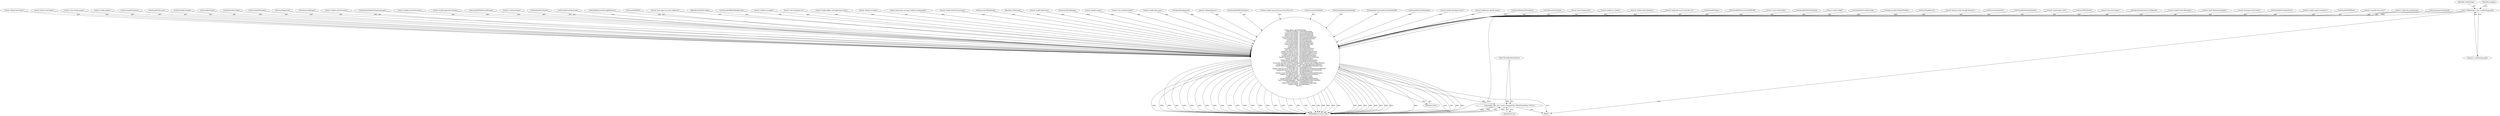 digraph "0_Chrome_5a2de6455f565783c73e53eae2c8b953e7d48520_0@pointer" {
"1000155" [label="(Call,g_object_get(webSettings,\n                 \"default-encoding\", &defaultEncoding,\n                 \"cursive-font-family\", &cursiveFontFamily,\n                 \"default-font-family\", &defaultFontFamily,\n                 \"fantasy-font-family\", &fantasyFontFamily,\n                 \"monospace-font-family\", &monospaceFontFamily,\n                 \"sans-serif-font-family\", &sansSerifFontFamily,\n                 \"serif-font-family\", &serifFontFamily,\n                 \"auto-load-images\", &autoLoadImages,\n                 \"auto-shrink-images\", &autoShrinkImages,\n                 \"print-backgrounds\", &printBackgrounds,\n                 \"enable-scripts\", &enableScripts,\n                 \"enable-plugins\", &enablePlugins,\n                 \"resizable-text-areas\", &resizableTextAreas,\n                 \"user-stylesheet-uri\", &userStylesheetUri,\n                 \"enable-developer-extras\", &enableDeveloperExtras,\n                 \"enable-private-browsing\", &enablePrivateBrowsing,\n                 \"enable-caret-browsing\", &enableCaretBrowsing,\n                 \"enable-html5-database\", &enableHTML5Database,\n                 \"enable-html5-local-storage\", &enableHTML5LocalStorage,\n                 \"enable-xss-auditor\", &enableXSSAuditor,\n                 \"enable-spatial-navigation\", &enableSpatialNavigation,\n                 \"enable-frame-flattening\", &enableFrameFlattening,\n                 \"javascript-can-open-windows-automatically\", &javascriptCanOpenWindows,\n                 \"javascript-can-access-clipboard\", &javaScriptCanAccessClipboard,\n                 \"enable-offline-web-application-cache\", &enableOfflineWebAppCache,\n                 \"editing-behavior\", &editingBehavior,\n                 \"enable-universal-access-from-file-uris\", &enableUniversalAccessFromFileURI,\n                 \"enable-file-access-from-file-uris\", &enableFileAccessFromFileURI,\n                 \"enable-dom-paste\", &enableDOMPaste,\n                 \"tab-key-cycles-through-elements\", &tabKeyCyclesThroughElements,\n                 \"enable-site-specific-quirks\", &enableSiteSpecificQuirks,\n                  \"enable-page-cache\", &usePageCache,\n                  \"enable-java-applet\", &enableJavaApplet,\n                  \"enable-hyperlink-auditing\", &enableHyperlinkAuditing,\n                  \"spell-checking-languages\", &defaultSpellCheckingLanguages,\n                  \"enable-fullscreen\", &enableFullscreen,\n                  \"enable-dns-prefetching\", &enableDNSPrefetching,\n                 \"enable-webgl\", &enableWebGL,\n                 NULL))"];
"1000110" [label="(Call,* webSettings = priv->webSettings.get())"];
"1000381" [label="(Call,webkit_web_view_screen_changed(GTK_WIDGET(webView), NULL))"];
"1000242" [label="(Call,&enableDOMPaste)"];
"1000193" [label="(Literal,\"resizable-text-areas\")"];
"1000265" [label="(Literal,\"enable-dns-prefetching\")"];
"1000170" [label="(Call,&monospaceFontFamily)"];
"1000382" [label="(Call,GTK_WIDGET(webView))"];
"1000163" [label="(Literal,\"default-font-family\")"];
"1000271" [label="(Identifier,NULL)"];
"1000166" [label="(Literal,\"fantasy-font-family\")"];
"1000181" [label="(Literal,\"auto-shrink-images\")"];
"1000190" [label="(Literal,\"enable-plugins\")"];
"1000194" [label="(Call,&resizableTextAreas)"];
"1000263" [label="(Call,&enableFullscreen)"];
"1000254" [label="(Call,&enableJavaApplet)"];
"1000188" [label="(Call,&enableScripts)"];
"1000158" [label="(Call,&defaultEncoding)"];
"1000112" [label="(Call,priv->webSettings.get())"];
"1000215" [label="(Call,&enableXSSAuditor)"];
"1000251" [label="(Call,&usePageCache)"];
"1000179" [label="(Call,&autoLoadImages)"];
"1000205" [label="(Literal,\"enable-caret-browsing\")"];
"1000260" [label="(Call,&defaultSpellCheckingLanguages)"];
"1000202" [label="(Literal,\"enable-private-browsing\")"];
"1000256" [label="(Literal,\"enable-hyperlink-auditing\")"];
"1000212" [label="(Call,&enableHTML5LocalStorage)"];
"1000175" [label="(Literal,\"serif-font-family\")"];
"1000164" [label="(Call,&defaultFontFamily)"];
"1000206" [label="(Call,&enableCaretBrowsing)"];
"1000245" [label="(Call,&tabKeyCyclesThroughElements)"];
"1000269" [label="(Call,&enableWebGL)"];
"1000226" [label="(Literal,\"javascript-can-access-clipboard\")"];
"1000273" [label="(Identifier,defaultEncoding)"];
"1000230" [label="(Call,&enableOfflineWebAppCache)"];
"1000253" [label="(Literal,\"enable-java-applet\")"];
"1000196" [label="(Literal,\"user-stylesheet-uri\")"];
"1000229" [label="(Literal,\"enable-offline-web-application-cache\")"];
"1000157" [label="(Literal,\"default-encoding\")"];
"1000223" [label="(Literal,\"javascript-can-open-windows-automatically\")"];
"1000211" [label="(Literal,\"enable-html5-local-storage\")"];
"1000173" [label="(Call,&sansSerifFontFamily)"];
"1000156" [label="(Identifier,webSettings)"];
"1000110" [label="(Call,* webSettings = priv->webSettings.get())"];
"1000262" [label="(Literal,\"enable-fullscreen\")"];
"1000182" [label="(Call,&autoShrinkImages)"];
"1000187" [label="(Literal,\"enable-scripts\")"];
"1000172" [label="(Literal,\"sans-serif-font-family\")"];
"1000241" [label="(Literal,\"enable-dom-paste\")"];
"1000185" [label="(Call,&printBackgrounds)"];
"1000232" [label="(Literal,\"editing-behavior\")"];
"1000209" [label="(Call,&enableHTML5Database)"];
"1000235" [label="(Literal,\"enable-universal-access-from-file-uris\")"];
"1000161" [label="(Call,&cursiveFontFamily)"];
"1000257" [label="(Call,&enableHyperlinkAuditing)"];
"1000236" [label="(Call,&enableUniversalAccessFromFileURI)"];
"1000221" [label="(Call,&enableFrameFlattening)"];
"1000199" [label="(Literal,\"enable-developer-extras\")"];
"1000155" [label="(Call,g_object_get(webSettings,\n                 \"default-encoding\", &defaultEncoding,\n                 \"cursive-font-family\", &cursiveFontFamily,\n                 \"default-font-family\", &defaultFontFamily,\n                 \"fantasy-font-family\", &fantasyFontFamily,\n                 \"monospace-font-family\", &monospaceFontFamily,\n                 \"sans-serif-font-family\", &sansSerifFontFamily,\n                 \"serif-font-family\", &serifFontFamily,\n                 \"auto-load-images\", &autoLoadImages,\n                 \"auto-shrink-images\", &autoShrinkImages,\n                 \"print-backgrounds\", &printBackgrounds,\n                 \"enable-scripts\", &enableScripts,\n                 \"enable-plugins\", &enablePlugins,\n                 \"resizable-text-areas\", &resizableTextAreas,\n                 \"user-stylesheet-uri\", &userStylesheetUri,\n                 \"enable-developer-extras\", &enableDeveloperExtras,\n                 \"enable-private-browsing\", &enablePrivateBrowsing,\n                 \"enable-caret-browsing\", &enableCaretBrowsing,\n                 \"enable-html5-database\", &enableHTML5Database,\n                 \"enable-html5-local-storage\", &enableHTML5LocalStorage,\n                 \"enable-xss-auditor\", &enableXSSAuditor,\n                 \"enable-spatial-navigation\", &enableSpatialNavigation,\n                 \"enable-frame-flattening\", &enableFrameFlattening,\n                 \"javascript-can-open-windows-automatically\", &javascriptCanOpenWindows,\n                 \"javascript-can-access-clipboard\", &javaScriptCanAccessClipboard,\n                 \"enable-offline-web-application-cache\", &enableOfflineWebAppCache,\n                 \"editing-behavior\", &editingBehavior,\n                 \"enable-universal-access-from-file-uris\", &enableUniversalAccessFromFileURI,\n                 \"enable-file-access-from-file-uris\", &enableFileAccessFromFileURI,\n                 \"enable-dom-paste\", &enableDOMPaste,\n                 \"tab-key-cycles-through-elements\", &tabKeyCyclesThroughElements,\n                 \"enable-site-specific-quirks\", &enableSiteSpecificQuirks,\n                  \"enable-page-cache\", &usePageCache,\n                  \"enable-java-applet\", &enableJavaApplet,\n                  \"enable-hyperlink-auditing\", &enableHyperlinkAuditing,\n                  \"spell-checking-languages\", &defaultSpellCheckingLanguages,\n                  \"enable-fullscreen\", &enableFullscreen,\n                  \"enable-dns-prefetching\", &enableDNSPrefetching,\n                 \"enable-webgl\", &enableWebGL,\n                 NULL))"];
"1000247" [label="(Literal,\"enable-site-specific-quirks\")"];
"1000218" [label="(Call,&enableSpatialNavigation)"];
"1000381" [label="(Call,webkit_web_view_screen_changed(GTK_WIDGET(webView), NULL))"];
"1000167" [label="(Call,&fantasyFontFamily)"];
"1000184" [label="(Literal,\"print-backgrounds\")"];
"1000214" [label="(Literal,\"enable-xss-auditor\")"];
"1000111" [label="(Identifier,webSettings)"];
"1000208" [label="(Literal,\"enable-html5-database\")"];
"1000238" [label="(Literal,\"enable-file-access-from-file-uris\")"];
"1000191" [label="(Call,&enablePlugins)"];
"1000239" [label="(Call,&enableFileAccessFromFileURI)"];
"1000160" [label="(Literal,\"cursive-font-family\")"];
"1000266" [label="(Call,&enableDNSPrefetching)"];
"1000268" [label="(Literal,\"enable-webgl\")"];
"1000203" [label="(Call,&enablePrivateBrowsing)"];
"1000115" [label="(Identifier,settings)"];
"1000224" [label="(Call,&javascriptCanOpenWindows)"];
"1000233" [label="(Call,&editingBehavior)"];
"1000244" [label="(Literal,\"tab-key-cycles-through-elements\")"];
"1000197" [label="(Call,&userStylesheetUri)"];
"1000248" [label="(Call,&enableSiteSpecificQuirks)"];
"1000250" [label="(Literal,\"enable-page-cache\")"];
"1000176" [label="(Call,&serifFontFamily)"];
"1000385" [label="(MethodReturn,static void)"];
"1000384" [label="(Identifier,NULL)"];
"1000178" [label="(Literal,\"auto-load-images\")"];
"1000227" [label="(Call,&javaScriptCanAccessClipboard)"];
"1000220" [label="(Literal,\"enable-frame-flattening\")"];
"1000259" [label="(Literal,\"spell-checking-languages\")"];
"1000169" [label="(Literal,\"monospace-font-family\")"];
"1000200" [label="(Call,&enableDeveloperExtras)"];
"1000102" [label="(Block,)"];
"1000217" [label="(Literal,\"enable-spatial-navigation\")"];
"1000155" -> "1000102"  [label="AST: "];
"1000155" -> "1000271"  [label="CFG: "];
"1000156" -> "1000155"  [label="AST: "];
"1000157" -> "1000155"  [label="AST: "];
"1000158" -> "1000155"  [label="AST: "];
"1000160" -> "1000155"  [label="AST: "];
"1000161" -> "1000155"  [label="AST: "];
"1000163" -> "1000155"  [label="AST: "];
"1000164" -> "1000155"  [label="AST: "];
"1000166" -> "1000155"  [label="AST: "];
"1000167" -> "1000155"  [label="AST: "];
"1000169" -> "1000155"  [label="AST: "];
"1000170" -> "1000155"  [label="AST: "];
"1000172" -> "1000155"  [label="AST: "];
"1000173" -> "1000155"  [label="AST: "];
"1000175" -> "1000155"  [label="AST: "];
"1000176" -> "1000155"  [label="AST: "];
"1000178" -> "1000155"  [label="AST: "];
"1000179" -> "1000155"  [label="AST: "];
"1000181" -> "1000155"  [label="AST: "];
"1000182" -> "1000155"  [label="AST: "];
"1000184" -> "1000155"  [label="AST: "];
"1000185" -> "1000155"  [label="AST: "];
"1000187" -> "1000155"  [label="AST: "];
"1000188" -> "1000155"  [label="AST: "];
"1000190" -> "1000155"  [label="AST: "];
"1000191" -> "1000155"  [label="AST: "];
"1000193" -> "1000155"  [label="AST: "];
"1000194" -> "1000155"  [label="AST: "];
"1000196" -> "1000155"  [label="AST: "];
"1000197" -> "1000155"  [label="AST: "];
"1000199" -> "1000155"  [label="AST: "];
"1000200" -> "1000155"  [label="AST: "];
"1000202" -> "1000155"  [label="AST: "];
"1000203" -> "1000155"  [label="AST: "];
"1000205" -> "1000155"  [label="AST: "];
"1000206" -> "1000155"  [label="AST: "];
"1000208" -> "1000155"  [label="AST: "];
"1000209" -> "1000155"  [label="AST: "];
"1000211" -> "1000155"  [label="AST: "];
"1000212" -> "1000155"  [label="AST: "];
"1000214" -> "1000155"  [label="AST: "];
"1000215" -> "1000155"  [label="AST: "];
"1000217" -> "1000155"  [label="AST: "];
"1000218" -> "1000155"  [label="AST: "];
"1000220" -> "1000155"  [label="AST: "];
"1000221" -> "1000155"  [label="AST: "];
"1000223" -> "1000155"  [label="AST: "];
"1000224" -> "1000155"  [label="AST: "];
"1000226" -> "1000155"  [label="AST: "];
"1000227" -> "1000155"  [label="AST: "];
"1000229" -> "1000155"  [label="AST: "];
"1000230" -> "1000155"  [label="AST: "];
"1000232" -> "1000155"  [label="AST: "];
"1000233" -> "1000155"  [label="AST: "];
"1000235" -> "1000155"  [label="AST: "];
"1000236" -> "1000155"  [label="AST: "];
"1000238" -> "1000155"  [label="AST: "];
"1000239" -> "1000155"  [label="AST: "];
"1000241" -> "1000155"  [label="AST: "];
"1000242" -> "1000155"  [label="AST: "];
"1000244" -> "1000155"  [label="AST: "];
"1000245" -> "1000155"  [label="AST: "];
"1000247" -> "1000155"  [label="AST: "];
"1000248" -> "1000155"  [label="AST: "];
"1000250" -> "1000155"  [label="AST: "];
"1000251" -> "1000155"  [label="AST: "];
"1000253" -> "1000155"  [label="AST: "];
"1000254" -> "1000155"  [label="AST: "];
"1000256" -> "1000155"  [label="AST: "];
"1000257" -> "1000155"  [label="AST: "];
"1000259" -> "1000155"  [label="AST: "];
"1000260" -> "1000155"  [label="AST: "];
"1000262" -> "1000155"  [label="AST: "];
"1000263" -> "1000155"  [label="AST: "];
"1000265" -> "1000155"  [label="AST: "];
"1000266" -> "1000155"  [label="AST: "];
"1000268" -> "1000155"  [label="AST: "];
"1000269" -> "1000155"  [label="AST: "];
"1000271" -> "1000155"  [label="AST: "];
"1000273" -> "1000155"  [label="CFG: "];
"1000155" -> "1000385"  [label="DDG: "];
"1000155" -> "1000385"  [label="DDG: "];
"1000155" -> "1000385"  [label="DDG: "];
"1000155" -> "1000385"  [label="DDG: "];
"1000155" -> "1000385"  [label="DDG: "];
"1000155" -> "1000385"  [label="DDG: "];
"1000155" -> "1000385"  [label="DDG: "];
"1000155" -> "1000385"  [label="DDG: "];
"1000155" -> "1000385"  [label="DDG: "];
"1000155" -> "1000385"  [label="DDG: "];
"1000155" -> "1000385"  [label="DDG: "];
"1000155" -> "1000385"  [label="DDG: "];
"1000155" -> "1000385"  [label="DDG: "];
"1000155" -> "1000385"  [label="DDG: "];
"1000155" -> "1000385"  [label="DDG: "];
"1000155" -> "1000385"  [label="DDG: "];
"1000155" -> "1000385"  [label="DDG: "];
"1000155" -> "1000385"  [label="DDG: "];
"1000155" -> "1000385"  [label="DDG: "];
"1000155" -> "1000385"  [label="DDG: "];
"1000155" -> "1000385"  [label="DDG: "];
"1000155" -> "1000385"  [label="DDG: "];
"1000155" -> "1000385"  [label="DDG: "];
"1000155" -> "1000385"  [label="DDG: "];
"1000155" -> "1000385"  [label="DDG: "];
"1000155" -> "1000385"  [label="DDG: "];
"1000155" -> "1000385"  [label="DDG: "];
"1000155" -> "1000385"  [label="DDG: "];
"1000155" -> "1000385"  [label="DDG: "];
"1000155" -> "1000385"  [label="DDG: "];
"1000155" -> "1000385"  [label="DDG: "];
"1000155" -> "1000385"  [label="DDG: "];
"1000155" -> "1000385"  [label="DDG: "];
"1000155" -> "1000385"  [label="DDG: "];
"1000155" -> "1000385"  [label="DDG: "];
"1000155" -> "1000385"  [label="DDG: "];
"1000155" -> "1000385"  [label="DDG: "];
"1000155" -> "1000385"  [label="DDG: "];
"1000155" -> "1000385"  [label="DDG: "];
"1000155" -> "1000385"  [label="DDG: "];
"1000110" -> "1000155"  [label="DDG: "];
"1000155" -> "1000381"  [label="DDG: "];
"1000110" -> "1000102"  [label="AST: "];
"1000110" -> "1000112"  [label="CFG: "];
"1000111" -> "1000110"  [label="AST: "];
"1000112" -> "1000110"  [label="AST: "];
"1000115" -> "1000110"  [label="CFG: "];
"1000110" -> "1000385"  [label="DDG: "];
"1000381" -> "1000102"  [label="AST: "];
"1000381" -> "1000384"  [label="CFG: "];
"1000382" -> "1000381"  [label="AST: "];
"1000384" -> "1000381"  [label="AST: "];
"1000385" -> "1000381"  [label="CFG: "];
"1000381" -> "1000385"  [label="DDG: "];
"1000381" -> "1000385"  [label="DDG: "];
"1000381" -> "1000385"  [label="DDG: "];
"1000382" -> "1000381"  [label="DDG: "];
}

